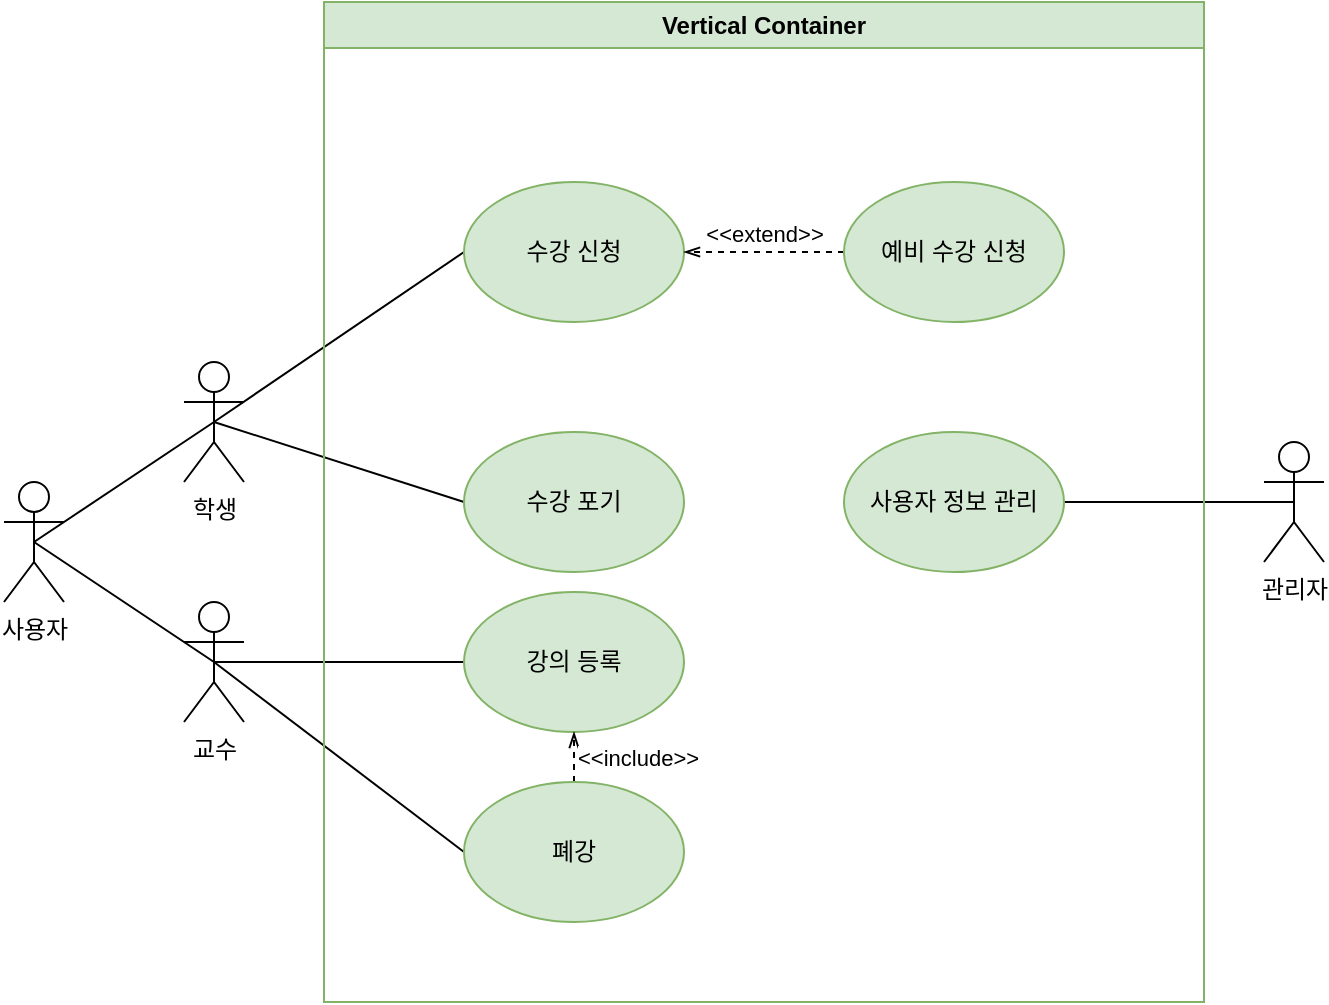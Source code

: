 <mxfile version="24.2.1" type="github" pages="2">
  <diagram name="학사행정" id="ZEE0i1Ux84FTqZR3u32u">
    <mxGraphModel dx="1050" dy="1691" grid="1" gridSize="10" guides="1" tooltips="1" connect="1" arrows="1" fold="1" page="1" pageScale="1" pageWidth="827" pageHeight="1169" math="0" shadow="0">
      <root>
        <mxCell id="sd917GmyHaw5Ky-GFF-c-0" />
        <mxCell id="sd917GmyHaw5Ky-GFF-c-1" parent="sd917GmyHaw5Ky-GFF-c-0" />
        <mxCell id="GY1rYmlb1BEKfeuQ4TN2-12" style="edgeStyle=none;rounded=0;orthogonalLoop=1;jettySize=auto;html=1;exitX=0.5;exitY=0.5;exitDx=0;exitDy=0;exitPerimeter=0;entryX=0;entryY=0.5;entryDx=0;entryDy=0;strokeColor=default;align=center;verticalAlign=middle;fontFamily=Helvetica;fontSize=11;fontColor=default;labelBackgroundColor=default;endArrow=none;endFill=0;" edge="1" parent="sd917GmyHaw5Ky-GFF-c-1" source="sd917GmyHaw5Ky-GFF-c-2" target="GY1rYmlb1BEKfeuQ4TN2-1">
          <mxGeometry relative="1" as="geometry" />
        </mxCell>
        <mxCell id="GY1rYmlb1BEKfeuQ4TN2-13" style="edgeStyle=none;rounded=0;orthogonalLoop=1;jettySize=auto;html=1;exitX=0.5;exitY=0.5;exitDx=0;exitDy=0;exitPerimeter=0;entryX=0;entryY=0.5;entryDx=0;entryDy=0;strokeColor=default;align=center;verticalAlign=middle;fontFamily=Helvetica;fontSize=11;fontColor=default;labelBackgroundColor=default;endArrow=none;endFill=0;" edge="1" parent="sd917GmyHaw5Ky-GFF-c-1" source="sd917GmyHaw5Ky-GFF-c-2" target="GY1rYmlb1BEKfeuQ4TN2-8">
          <mxGeometry relative="1" as="geometry" />
        </mxCell>
        <mxCell id="sd917GmyHaw5Ky-GFF-c-2" value="학생" style="shape=umlActor;verticalLabelPosition=bottom;verticalAlign=top;html=1;outlineConnect=0;" vertex="1" parent="sd917GmyHaw5Ky-GFF-c-1">
          <mxGeometry x="130" y="120" width="30" height="60" as="geometry" />
        </mxCell>
        <mxCell id="GY1rYmlb1BEKfeuQ4TN2-11" style="rounded=0;orthogonalLoop=1;jettySize=auto;html=1;exitX=0.5;exitY=0.5;exitDx=0;exitDy=0;exitPerimeter=0;endArrow=none;endFill=0;" edge="1" parent="sd917GmyHaw5Ky-GFF-c-1" source="sd917GmyHaw5Ky-GFF-c-3" target="GY1rYmlb1BEKfeuQ4TN2-9">
          <mxGeometry relative="1" as="geometry" />
        </mxCell>
        <mxCell id="XXzRuy3BBjvEsxYM2UIB-2" style="edgeStyle=none;rounded=0;orthogonalLoop=1;jettySize=auto;html=1;exitX=0.5;exitY=0.5;exitDx=0;exitDy=0;exitPerimeter=0;entryX=0;entryY=0.5;entryDx=0;entryDy=0;strokeColor=default;align=center;verticalAlign=middle;fontFamily=Helvetica;fontSize=11;fontColor=default;labelBackgroundColor=default;endArrow=none;endFill=0;" edge="1" parent="sd917GmyHaw5Ky-GFF-c-1" source="sd917GmyHaw5Ky-GFF-c-3" target="XXzRuy3BBjvEsxYM2UIB-0">
          <mxGeometry relative="1" as="geometry" />
        </mxCell>
        <mxCell id="sd917GmyHaw5Ky-GFF-c-3" value="교수" style="shape=umlActor;verticalLabelPosition=bottom;verticalAlign=top;html=1;outlineConnect=0;" vertex="1" parent="sd917GmyHaw5Ky-GFF-c-1">
          <mxGeometry x="130" y="240" width="30" height="60" as="geometry" />
        </mxCell>
        <mxCell id="GY1rYmlb1BEKfeuQ4TN2-6" style="rounded=0;orthogonalLoop=1;jettySize=auto;html=1;exitX=0.5;exitY=0.5;exitDx=0;exitDy=0;exitPerimeter=0;entryX=1;entryY=0.5;entryDx=0;entryDy=0;endArrow=none;endFill=0;" edge="1" parent="sd917GmyHaw5Ky-GFF-c-1" source="sd917GmyHaw5Ky-GFF-c-4" target="GY1rYmlb1BEKfeuQ4TN2-0">
          <mxGeometry relative="1" as="geometry" />
        </mxCell>
        <mxCell id="sd917GmyHaw5Ky-GFF-c-4" value="관리자" style="shape=umlActor;verticalLabelPosition=bottom;verticalAlign=top;html=1;outlineConnect=0;" vertex="1" parent="sd917GmyHaw5Ky-GFF-c-1">
          <mxGeometry x="670" y="160" width="30" height="60" as="geometry" />
        </mxCell>
        <mxCell id="sd917GmyHaw5Ky-GFF-c-6" value="Vertical Container" style="swimlane;whiteSpace=wrap;html=1;fillColor=#d5e8d4;strokeColor=#82b366;" vertex="1" parent="sd917GmyHaw5Ky-GFF-c-1">
          <mxGeometry x="200" y="-60" width="440" height="500" as="geometry" />
        </mxCell>
        <mxCell id="GY1rYmlb1BEKfeuQ4TN2-0" value="사용자 정보 관리" style="ellipse;whiteSpace=wrap;html=1;fillColor=#d5e8d4;strokeColor=#82b366;" vertex="1" parent="sd917GmyHaw5Ky-GFF-c-6">
          <mxGeometry x="260" y="215" width="110" height="70" as="geometry" />
        </mxCell>
        <mxCell id="GY1rYmlb1BEKfeuQ4TN2-1" value="수강 신청" style="ellipse;whiteSpace=wrap;html=1;fillColor=#d5e8d4;strokeColor=#82b366;" vertex="1" parent="sd917GmyHaw5Ky-GFF-c-6">
          <mxGeometry x="70" y="90" width="110" height="70" as="geometry" />
        </mxCell>
        <mxCell id="GY1rYmlb1BEKfeuQ4TN2-8" value="수강 포기" style="ellipse;whiteSpace=wrap;html=1;fillColor=#d5e8d4;strokeColor=#82b366;" vertex="1" parent="sd917GmyHaw5Ky-GFF-c-6">
          <mxGeometry x="70" y="215" width="110" height="70" as="geometry" />
        </mxCell>
        <mxCell id="GY1rYmlb1BEKfeuQ4TN2-9" value="강의 등록" style="ellipse;whiteSpace=wrap;html=1;fillColor=#d5e8d4;strokeColor=#82b366;" vertex="1" parent="sd917GmyHaw5Ky-GFF-c-6">
          <mxGeometry x="70" y="295" width="110" height="70" as="geometry" />
        </mxCell>
        <mxCell id="GY1rYmlb1BEKfeuQ4TN2-14" value="&amp;lt;&amp;lt;extend&amp;gt;&amp;gt;" style="edgeStyle=none;rounded=0;orthogonalLoop=1;jettySize=auto;html=1;exitX=0;exitY=0.5;exitDx=0;exitDy=0;entryX=1;entryY=0.5;entryDx=0;entryDy=0;strokeColor=default;align=center;verticalAlign=bottom;fontFamily=Helvetica;fontSize=11;fontColor=default;labelBackgroundColor=default;endArrow=openThin;endFill=0;startArrow=none;startFill=0;dashed=1;" edge="1" parent="sd917GmyHaw5Ky-GFF-c-6" source="GY1rYmlb1BEKfeuQ4TN2-10" target="GY1rYmlb1BEKfeuQ4TN2-1">
          <mxGeometry relative="1" as="geometry" />
        </mxCell>
        <mxCell id="GY1rYmlb1BEKfeuQ4TN2-10" value="예비 수강 신청" style="ellipse;whiteSpace=wrap;html=1;fillColor=#d5e8d4;strokeColor=#82b366;" vertex="1" parent="sd917GmyHaw5Ky-GFF-c-6">
          <mxGeometry x="260" y="90" width="110" height="70" as="geometry" />
        </mxCell>
        <mxCell id="XXzRuy3BBjvEsxYM2UIB-4" value="&amp;lt;&amp;lt;include&amp;gt;&amp;gt;" style="edgeStyle=none;rounded=0;orthogonalLoop=1;jettySize=auto;html=1;exitX=0.5;exitY=0;exitDx=0;exitDy=0;strokeColor=default;align=left;verticalAlign=middle;fontFamily=Helvetica;fontSize=11;fontColor=default;labelBackgroundColor=default;endArrow=openThin;endFill=0;dashed=1;labelPosition=right;verticalLabelPosition=middle;" edge="1" parent="sd917GmyHaw5Ky-GFF-c-6" source="XXzRuy3BBjvEsxYM2UIB-0" target="GY1rYmlb1BEKfeuQ4TN2-9">
          <mxGeometry relative="1" as="geometry" />
        </mxCell>
        <mxCell id="XXzRuy3BBjvEsxYM2UIB-0" value="폐강" style="ellipse;whiteSpace=wrap;html=1;fillColor=#d5e8d4;strokeColor=#82b366;" vertex="1" parent="sd917GmyHaw5Ky-GFF-c-6">
          <mxGeometry x="70" y="390" width="110" height="70" as="geometry" />
        </mxCell>
        <mxCell id="sd917GmyHaw5Ky-GFF-c-7" value="사용자" style="shape=umlActor;verticalLabelPosition=bottom;verticalAlign=top;html=1;outlineConnect=0;" vertex="1" parent="sd917GmyHaw5Ky-GFF-c-1">
          <mxGeometry x="40" y="180" width="30" height="60" as="geometry" />
        </mxCell>
        <mxCell id="GY1rYmlb1BEKfeuQ4TN2-2" style="rounded=0;orthogonalLoop=1;jettySize=auto;html=1;exitX=0.5;exitY=0.5;exitDx=0;exitDy=0;exitPerimeter=0;entryX=0.5;entryY=0.5;entryDx=0;entryDy=0;entryPerimeter=0;endArrow=none;endFill=0;" edge="1" parent="sd917GmyHaw5Ky-GFF-c-1" source="sd917GmyHaw5Ky-GFF-c-7" target="sd917GmyHaw5Ky-GFF-c-2">
          <mxGeometry relative="1" as="geometry" />
        </mxCell>
        <mxCell id="GY1rYmlb1BEKfeuQ4TN2-5" style="rounded=0;orthogonalLoop=1;jettySize=auto;html=1;exitX=0.5;exitY=0.5;exitDx=0;exitDy=0;exitPerimeter=0;entryX=0.5;entryY=0.5;entryDx=0;entryDy=0;entryPerimeter=0;endArrow=none;endFill=0;" edge="1" parent="sd917GmyHaw5Ky-GFF-c-1" source="sd917GmyHaw5Ky-GFF-c-7" target="sd917GmyHaw5Ky-GFF-c-3">
          <mxGeometry relative="1" as="geometry" />
        </mxCell>
      </root>
    </mxGraphModel>
  </diagram>
  <diagram name="은행창구" id="QnJ_L26jgu-bYV4ScZY2">
    <mxGraphModel dx="1050" dy="1691" grid="1" gridSize="10" guides="1" tooltips="1" connect="1" arrows="1" fold="1" page="1" pageScale="1" pageWidth="827" pageHeight="1169" math="0" shadow="0">
      <root>
        <mxCell id="S4pjDPluDubauEm2SRKB-0" />
        <mxCell id="S4pjDPluDubauEm2SRKB-1" parent="S4pjDPluDubauEm2SRKB-0" />
        <mxCell id="S4pjDPluDubauEm2SRKB-2" style="edgeStyle=none;rounded=0;orthogonalLoop=1;jettySize=auto;html=1;exitX=0.5;exitY=0.5;exitDx=0;exitDy=0;exitPerimeter=0;entryX=0;entryY=0.5;entryDx=0;entryDy=0;strokeColor=default;align=center;verticalAlign=middle;fontFamily=Helvetica;fontSize=11;fontColor=default;labelBackgroundColor=default;endArrow=none;endFill=0;" edge="1" parent="S4pjDPluDubauEm2SRKB-1" source="S4pjDPluDubauEm2SRKB-4" target="S4pjDPluDubauEm2SRKB-11">
          <mxGeometry relative="1" as="geometry" />
        </mxCell>
        <mxCell id="S4pjDPluDubauEm2SRKB-3" style="edgeStyle=none;rounded=0;orthogonalLoop=1;jettySize=auto;html=1;exitX=0.5;exitY=0.5;exitDx=0;exitDy=0;exitPerimeter=0;entryX=0;entryY=0.5;entryDx=0;entryDy=0;strokeColor=default;align=center;verticalAlign=middle;fontFamily=Helvetica;fontSize=11;fontColor=default;labelBackgroundColor=default;endArrow=none;endFill=0;" edge="1" parent="S4pjDPluDubauEm2SRKB-1" source="S4pjDPluDubauEm2SRKB-4" target="S4pjDPluDubauEm2SRKB-12">
          <mxGeometry relative="1" as="geometry" />
        </mxCell>
        <mxCell id="S4pjDPluDubauEm2SRKB-4" value="고객" style="shape=umlActor;verticalLabelPosition=bottom;verticalAlign=top;html=1;outlineConnect=0;" vertex="1" parent="S4pjDPluDubauEm2SRKB-1">
          <mxGeometry x="130" y="120" width="30" height="60" as="geometry" />
        </mxCell>
        <mxCell id="S4pjDPluDubauEm2SRKB-5" style="rounded=0;orthogonalLoop=1;jettySize=auto;html=1;exitX=0.5;exitY=0.5;exitDx=0;exitDy=0;exitPerimeter=0;endArrow=none;endFill=0;" edge="1" parent="S4pjDPluDubauEm2SRKB-1" source="S4pjDPluDubauEm2SRKB-6" target="S4pjDPluDubauEm2SRKB-13">
          <mxGeometry relative="1" as="geometry" />
        </mxCell>
        <mxCell id="S4pjDPluDubauEm2SRKB-6" value="직원&lt;div&gt;&lt;br&gt;&lt;/div&gt;" style="shape=umlActor;verticalLabelPosition=bottom;verticalAlign=top;html=1;outlineConnect=0;" vertex="1" parent="S4pjDPluDubauEm2SRKB-1">
          <mxGeometry x="130" y="240" width="30" height="60" as="geometry" />
        </mxCell>
        <mxCell id="S4pjDPluDubauEm2SRKB-7" style="rounded=0;orthogonalLoop=1;jettySize=auto;html=1;exitX=0.5;exitY=0.5;exitDx=0;exitDy=0;exitPerimeter=0;entryX=1;entryY=0.5;entryDx=0;entryDy=0;endArrow=none;endFill=0;" edge="1" parent="S4pjDPluDubauEm2SRKB-1" source="S4pjDPluDubauEm2SRKB-8" target="S4pjDPluDubauEm2SRKB-10">
          <mxGeometry relative="1" as="geometry" />
        </mxCell>
        <mxCell id="S4pjDPluDubauEm2SRKB-8" value="관리자" style="shape=umlActor;verticalLabelPosition=bottom;verticalAlign=top;html=1;outlineConnect=0;" vertex="1" parent="S4pjDPluDubauEm2SRKB-1">
          <mxGeometry x="670" y="340" width="30" height="60" as="geometry" />
        </mxCell>
        <mxCell id="S4pjDPluDubauEm2SRKB-9" value="Vertical Container" style="swimlane;whiteSpace=wrap;html=1;fillColor=#dae8fc;strokeColor=#6c8ebf;" vertex="1" parent="S4pjDPluDubauEm2SRKB-1">
          <mxGeometry x="200" y="-60" width="440" height="500" as="geometry" />
        </mxCell>
        <mxCell id="S4pjDPluDubauEm2SRKB-10" value="고객 개인 정보 관리" style="ellipse;whiteSpace=wrap;html=1;" vertex="1" parent="S4pjDPluDubauEm2SRKB-9">
          <mxGeometry x="260" y="395" width="110" height="70" as="geometry" />
        </mxCell>
        <mxCell id="S4pjDPluDubauEm2SRKB-11" value="통장 개설" style="ellipse;whiteSpace=wrap;html=1;" vertex="1" parent="S4pjDPluDubauEm2SRKB-9">
          <mxGeometry x="70" y="90" width="110" height="70" as="geometry" />
        </mxCell>
        <mxCell id="NkApIJP_CuoiIU-vUtor-2" value="&amp;lt;&amp;lt;extend&amp;gt;&amp;gt;" style="edgeStyle=none;rounded=0;orthogonalLoop=1;jettySize=auto;html=1;exitX=1;exitY=0.5;exitDx=0;exitDy=0;entryX=0;entryY=0.5;entryDx=0;entryDy=0;strokeColor=default;align=center;verticalAlign=bottom;fontFamily=Helvetica;fontSize=11;fontColor=default;labelBackgroundColor=default;endArrow=none;endFill=0;dashed=1;startArrow=openThin;startFill=0;" edge="1" parent="S4pjDPluDubauEm2SRKB-9" source="S4pjDPluDubauEm2SRKB-12" target="NkApIJP_CuoiIU-vUtor-1">
          <mxGeometry relative="1" as="geometry" />
        </mxCell>
        <mxCell id="NkApIJP_CuoiIU-vUtor-3" value="&amp;lt;&amp;lt;extend&amp;gt;&amp;gt;" style="edgeStyle=none;rounded=0;orthogonalLoop=1;jettySize=auto;html=1;exitX=1;exitY=0.5;exitDx=0;exitDy=0;entryX=0;entryY=0.5;entryDx=0;entryDy=0;strokeColor=default;align=center;verticalAlign=bottom;fontFamily=Helvetica;fontSize=11;fontColor=default;labelBackgroundColor=default;endArrow=none;endFill=0;startArrow=openThin;startFill=0;dashed=1;" edge="1" parent="S4pjDPluDubauEm2SRKB-9" source="S4pjDPluDubauEm2SRKB-12" target="NkApIJP_CuoiIU-vUtor-0">
          <mxGeometry relative="1" as="geometry" />
        </mxCell>
        <mxCell id="S4pjDPluDubauEm2SRKB-12" value="금융 상품" style="ellipse;whiteSpace=wrap;html=1;" vertex="1" parent="S4pjDPluDubauEm2SRKB-9">
          <mxGeometry x="70" y="215" width="110" height="70" as="geometry" />
        </mxCell>
        <mxCell id="S4pjDPluDubauEm2SRKB-13" value="고객 정보 조회" style="ellipse;whiteSpace=wrap;html=1;" vertex="1" parent="S4pjDPluDubauEm2SRKB-9">
          <mxGeometry x="70" y="340" width="110" height="70" as="geometry" />
        </mxCell>
        <mxCell id="S4pjDPluDubauEm2SRKB-14" value="&amp;lt;&amp;lt;include&amp;gt;&amp;gt;" style="edgeStyle=none;rounded=0;orthogonalLoop=1;jettySize=auto;html=1;exitX=0;exitY=0.5;exitDx=0;exitDy=0;entryX=1;entryY=0.5;entryDx=0;entryDy=0;strokeColor=default;align=center;verticalAlign=bottom;fontFamily=Helvetica;fontSize=11;fontColor=default;labelBackgroundColor=default;endArrow=none;endFill=0;" edge="1" parent="S4pjDPluDubauEm2SRKB-9" source="S4pjDPluDubauEm2SRKB-15" target="S4pjDPluDubauEm2SRKB-11">
          <mxGeometry relative="1" as="geometry" />
        </mxCell>
        <mxCell id="S4pjDPluDubauEm2SRKB-15" value="입출금 시스템" style="ellipse;whiteSpace=wrap;html=1;" vertex="1" parent="S4pjDPluDubauEm2SRKB-9">
          <mxGeometry x="260" y="90" width="110" height="70" as="geometry" />
        </mxCell>
        <mxCell id="NkApIJP_CuoiIU-vUtor-0" value="예금" style="ellipse;whiteSpace=wrap;html=1;" vertex="1" parent="S4pjDPluDubauEm2SRKB-9">
          <mxGeometry x="260" y="180" width="110" height="70" as="geometry" />
        </mxCell>
        <mxCell id="NkApIJP_CuoiIU-vUtor-1" value="적금" style="ellipse;whiteSpace=wrap;html=1;" vertex="1" parent="S4pjDPluDubauEm2SRKB-9">
          <mxGeometry x="260" y="260" width="110" height="70" as="geometry" />
        </mxCell>
      </root>
    </mxGraphModel>
  </diagram>
</mxfile>
